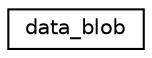 digraph "Graphical Class Hierarchy"
{
 // LATEX_PDF_SIZE
  edge [fontname="Helvetica",fontsize="10",labelfontname="Helvetica",labelfontsize="10"];
  node [fontname="Helvetica",fontsize="10",shape=record];
  rankdir="LR";
  Node0 [label="data_blob",height=0.2,width=0.4,color="black", fillcolor="white", style="filled",URL="$dd/df9/structdata__blob.html",tooltip="Structure to specify a byte stream consisting of length and data pointer."];
}
